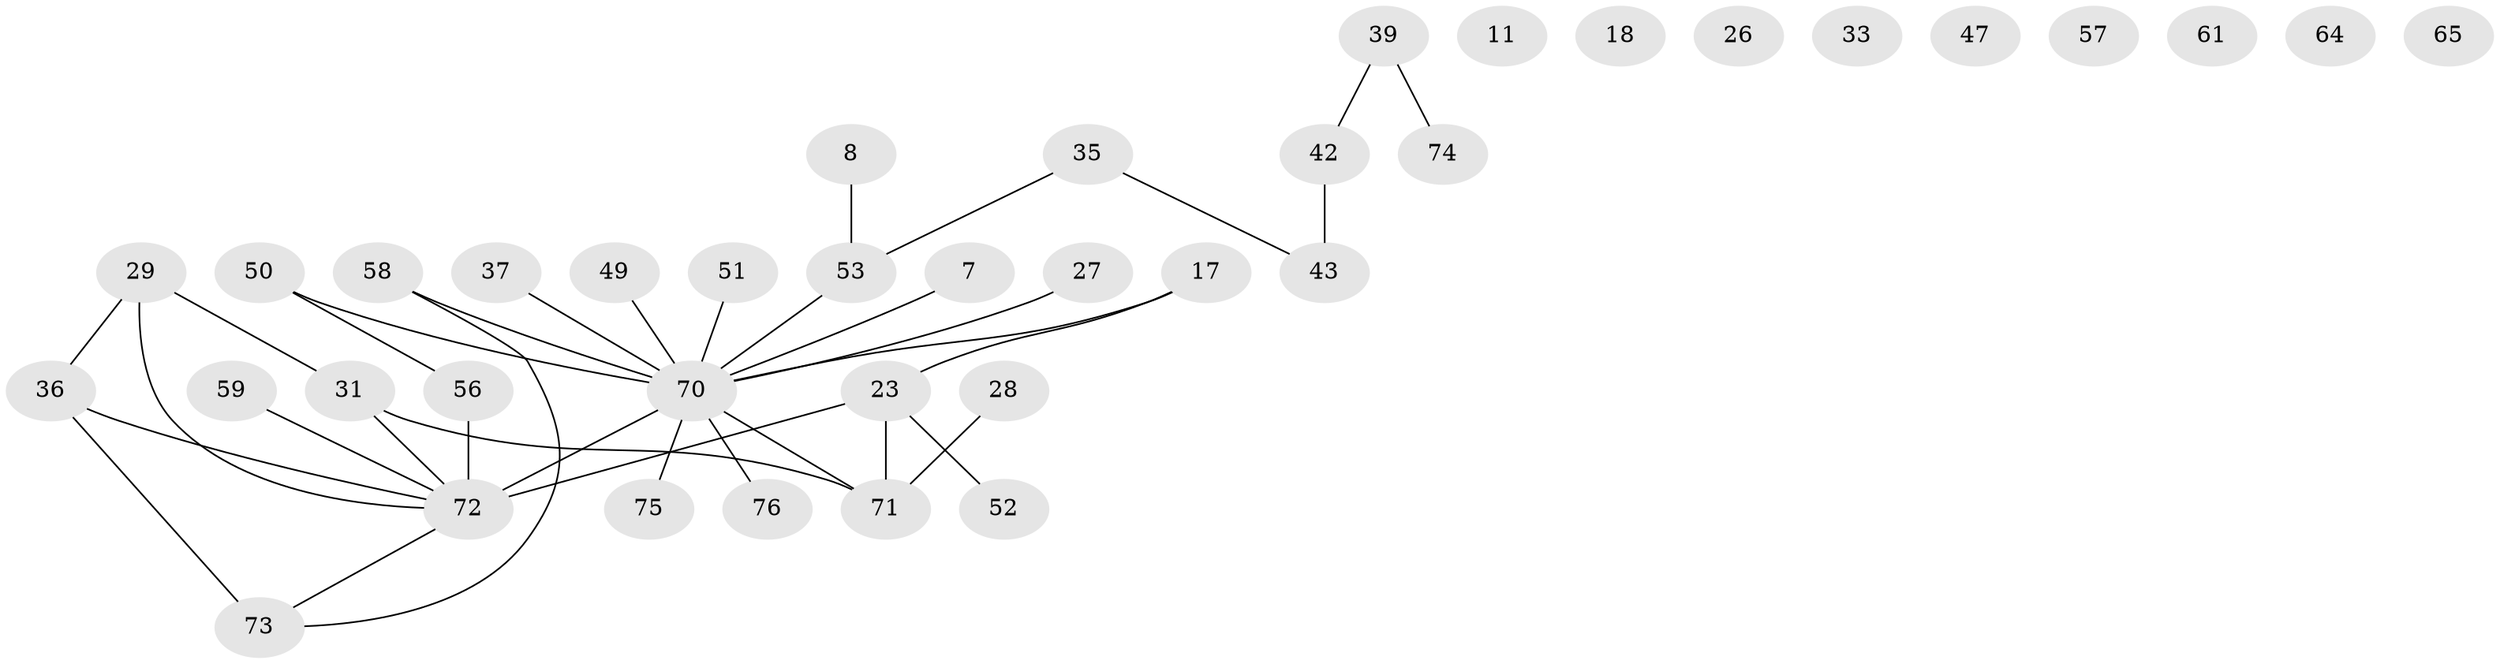 // original degree distribution, {2: 0.3026315789473684, 3: 0.23684210526315788, 1: 0.18421052631578946, 0: 0.11842105263157894, 4: 0.13157894736842105, 7: 0.013157894736842105, 5: 0.013157894736842105}
// Generated by graph-tools (version 1.1) at 2025/40/03/09/25 04:40:05]
// undirected, 38 vertices, 36 edges
graph export_dot {
graph [start="1"]
  node [color=gray90,style=filled];
  7;
  8;
  11;
  17;
  18;
  23;
  26;
  27 [super="+10"];
  28;
  29;
  31 [super="+2"];
  33;
  35;
  36;
  37;
  39;
  42;
  43;
  47;
  49;
  50;
  51;
  52;
  53;
  56;
  57;
  58;
  59;
  61;
  64;
  65;
  70 [super="+13+16+62+46+48"];
  71 [super="+63+66"];
  72 [super="+40+21+68+69+67"];
  73 [super="+14"];
  74 [super="+5"];
  75;
  76;
  7 -- 70;
  8 -- 53;
  17 -- 23;
  17 -- 70;
  23 -- 52;
  23 -- 71;
  23 -- 72;
  27 -- 70;
  28 -- 71;
  29 -- 31 [weight=2];
  29 -- 36;
  29 -- 72;
  31 -- 71;
  31 -- 72;
  35 -- 43;
  35 -- 53;
  36 -- 73 [weight=2];
  36 -- 72;
  37 -- 70;
  39 -- 42;
  39 -- 74;
  42 -- 43;
  49 -- 70;
  50 -- 56;
  50 -- 70;
  51 -- 70;
  53 -- 70 [weight=2];
  56 -- 72;
  58 -- 73;
  58 -- 70;
  59 -- 72;
  70 -- 76 [weight=2];
  70 -- 75;
  70 -- 71 [weight=2];
  70 -- 72 [weight=5];
  72 -- 73;
}
